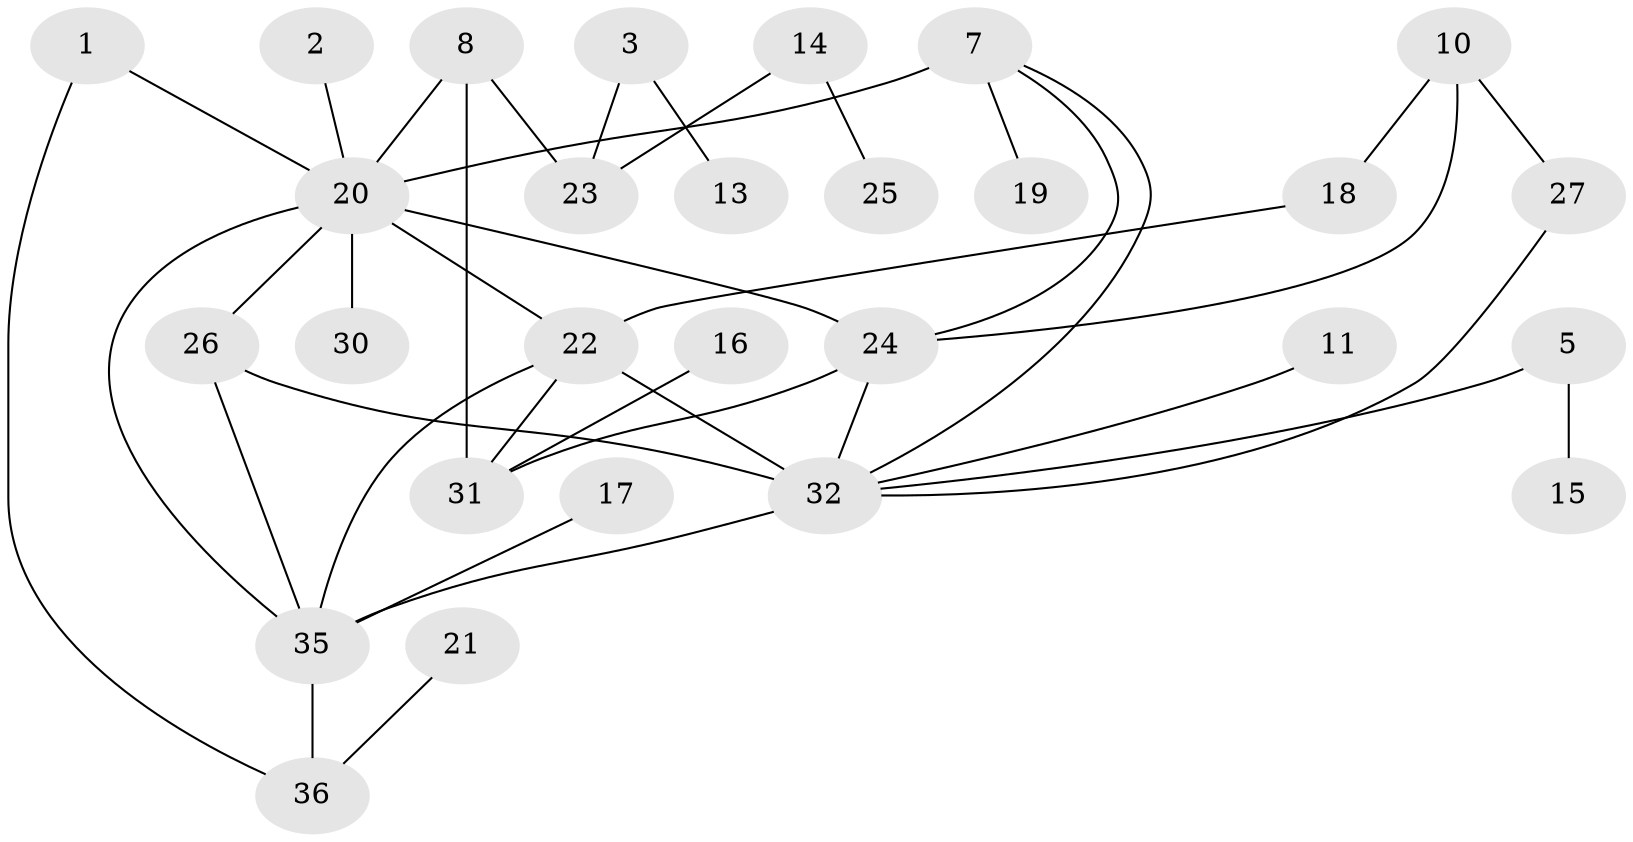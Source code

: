 // original degree distribution, {6: 0.056338028169014086, 2: 0.3380281690140845, 3: 0.18309859154929578, 1: 0.15492957746478872, 0: 0.11267605633802817, 4: 0.09859154929577464, 5: 0.056338028169014086}
// Generated by graph-tools (version 1.1) at 2025/00/03/09/25 03:00:43]
// undirected, 28 vertices, 39 edges
graph export_dot {
graph [start="1"]
  node [color=gray90,style=filled];
  1;
  2;
  3;
  5;
  7;
  8;
  10;
  11;
  13;
  14;
  15;
  16;
  17;
  18;
  19;
  20;
  21;
  22;
  23;
  24;
  25;
  26;
  27;
  30;
  31;
  32;
  35;
  36;
  1 -- 20 [weight=1.0];
  1 -- 36 [weight=1.0];
  2 -- 20 [weight=1.0];
  3 -- 13 [weight=1.0];
  3 -- 23 [weight=1.0];
  5 -- 15 [weight=1.0];
  5 -- 32 [weight=1.0];
  7 -- 19 [weight=1.0];
  7 -- 20 [weight=3.0];
  7 -- 24 [weight=1.0];
  7 -- 32 [weight=1.0];
  8 -- 20 [weight=1.0];
  8 -- 23 [weight=1.0];
  8 -- 31 [weight=2.0];
  10 -- 18 [weight=1.0];
  10 -- 24 [weight=1.0];
  10 -- 27 [weight=1.0];
  11 -- 32 [weight=1.0];
  14 -- 23 [weight=1.0];
  14 -- 25 [weight=1.0];
  16 -- 31 [weight=1.0];
  17 -- 35 [weight=2.0];
  18 -- 22 [weight=1.0];
  20 -- 22 [weight=2.0];
  20 -- 24 [weight=1.0];
  20 -- 26 [weight=1.0];
  20 -- 30 [weight=1.0];
  20 -- 35 [weight=1.0];
  21 -- 36 [weight=1.0];
  22 -- 31 [weight=1.0];
  22 -- 32 [weight=1.0];
  22 -- 35 [weight=1.0];
  24 -- 31 [weight=1.0];
  24 -- 32 [weight=1.0];
  26 -- 32 [weight=2.0];
  26 -- 35 [weight=3.0];
  27 -- 32 [weight=1.0];
  32 -- 35 [weight=2.0];
  35 -- 36 [weight=1.0];
}
